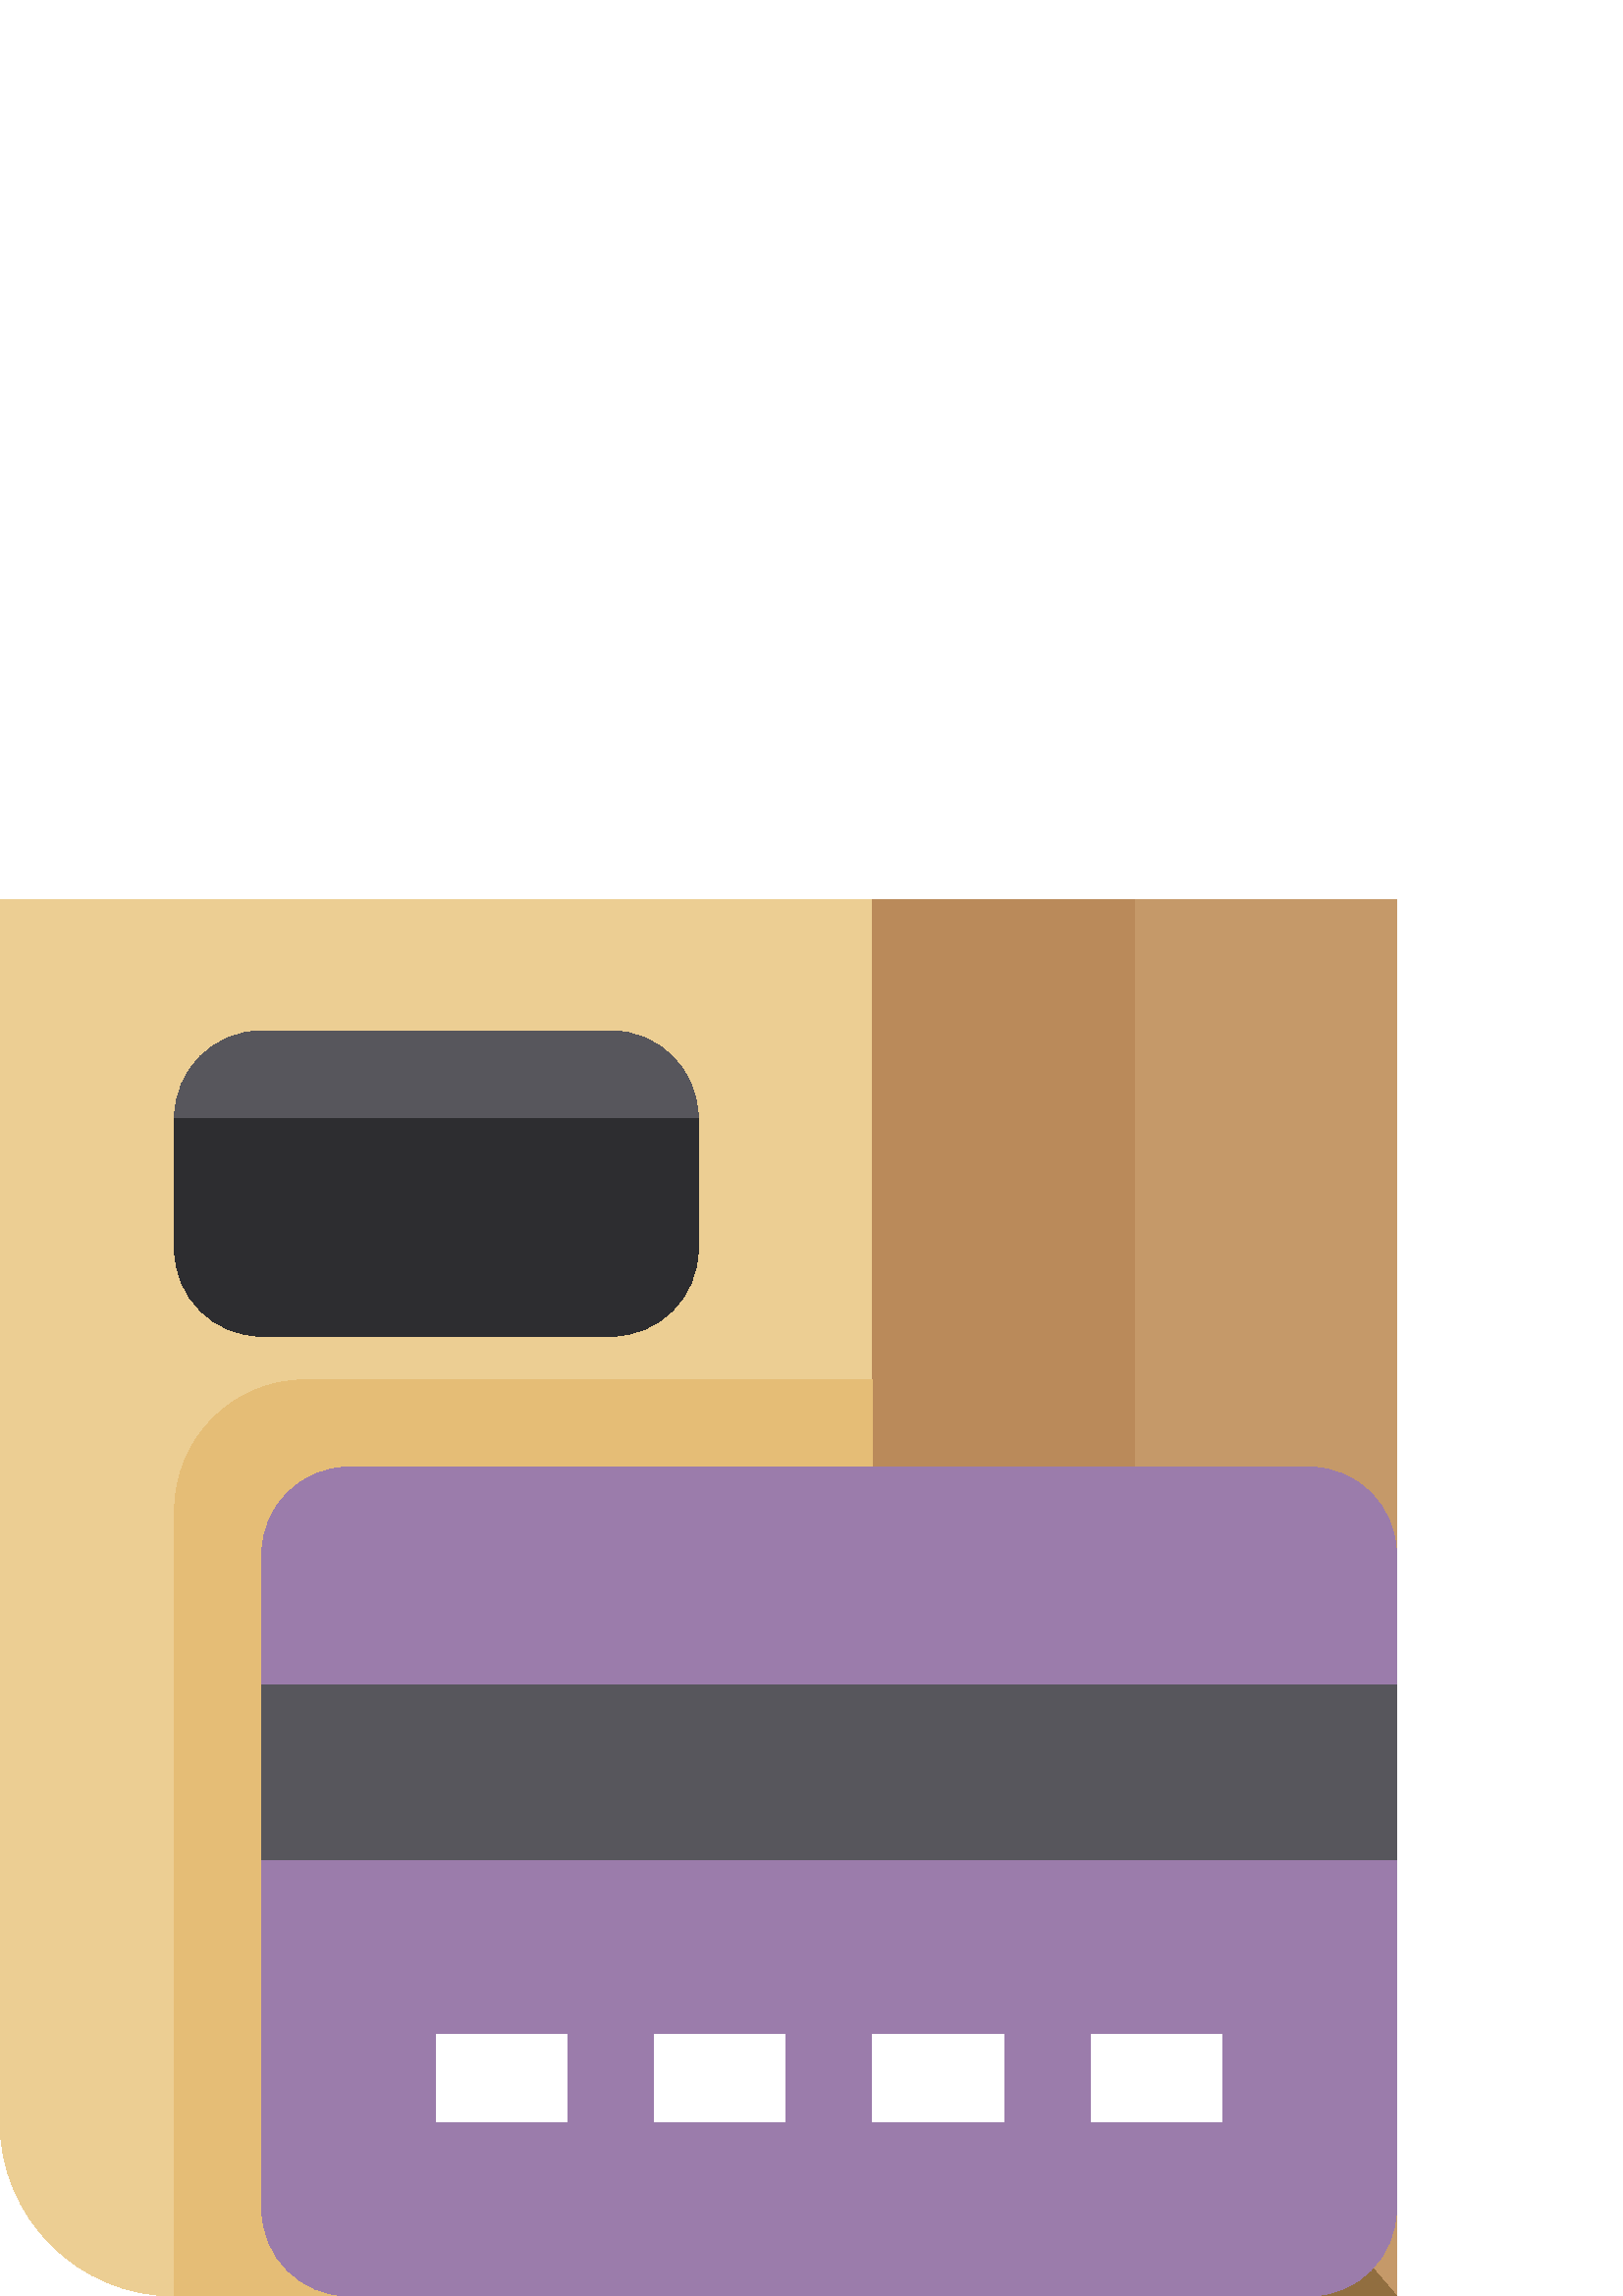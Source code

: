 %!PS-Adobe-3.0 EPSF-3.0
%%Pages: 1
%%DocumentData: Clean7Bit
%%LanguageLevel: 2
%%BoundingBox: 0 0 512 512
%%EndComments
%%BeginProlog
save
50 dict begin
/q { gsave } bind def
/Q { grestore } bind def
/cm { 6 array astore concat } bind def
/w { setlinewidth } bind def
/J { setlinecap } bind def
/j { setlinejoin } bind def
/M { setmiterlimit } bind def
/d { setdash } bind def
/m { moveto } bind def
/l { lineto } bind def
/c { curveto } bind def
/h { closepath } bind def
/re { exch dup neg 3 1 roll 5 3 roll moveto 0 rlineto
      0 exch rlineto 0 rlineto closepath } bind def
/S { stroke } bind def
/f { fill } bind def
/f* { eofill } bind def
/n { newpath } bind def
/W { clip } bind def
/W* { eoclip } bind def
/BT { } bind def
/ET { } bind def
/pdfmark where { pop globaldict /?pdfmark /exec load put }
    { globaldict begin /?pdfmark /pop load def /pdfmark
    /cleartomark load def end } ifelse
/BDC { mark 3 1 roll /BDC pdfmark } bind def
/EMC { mark /EMC pdfmark } bind def
/cairo_store_point { /cairo_point_y exch def /cairo_point_x exch def } def
/Tj { show currentpoint cairo_store_point } bind def
/TJ {
  {
    dup
    type /stringtype eq
    { show } { -0.001 mul 0 cairo_font_matrix dtransform rmoveto } ifelse
  } forall
  currentpoint cairo_store_point
} bind def
/cairo_selectfont { cairo_font_matrix aload pop pop pop 0 0 6 array astore
    cairo_font exch selectfont cairo_point_x cairo_point_y moveto } bind def
/Tf { pop /cairo_font exch def /cairo_font_matrix where
      { pop cairo_selectfont } if } bind def
/Td { matrix translate cairo_font_matrix matrix concatmatrix dup
      /cairo_font_matrix exch def dup 4 get exch 5 get cairo_store_point
      /cairo_font where { pop cairo_selectfont } if } bind def
/Tm { 2 copy 8 2 roll 6 array astore /cairo_font_matrix exch def
      cairo_store_point /cairo_font where { pop cairo_selectfont } if } bind def
/g { setgray } bind def
/rg { setrgbcolor } bind def
/d1 { setcachedevice } bind def
%%EndProlog
%%BeginSetup
%%EndSetup
%%Page: 1 1
%%BeginPageSetup
%%PageBoundingBox: 0 0 512 512
%%EndPageSetup
q 0 0 512 512 rectclip q
0.925 0.808 0.576 rg
512 0 m 64 0 l 28.656 0 0 28.656 0 64 c 0 512 l 512 512 l h
512 0 m f
0.773 0.6 0.412 rg
320 512 192 -512 re f
0.729 0.541 0.353 rg
320 512 96 -512 re f
0.569 0.431 0.251 rg
416 112 m 320.801 0 l 512 0 l 512 0.098 l h
416 112 m f
0.898 0.741 0.463 rg
320 336 m 320 0 l 64 0 l 64 288 l 64 314.512 85.488 336 112 336 c h
320 336 m f
0.608 0.486 0.671 rg
480 0 m 128 0 l 110.32 0 96 14.32 96 32 c 96 272 l 96 289.68 110.32 304
 128 304 c 480 304 l 497.68 304 512 289.68 512 272 c 512 32 l 512 14.32 
497.68 0 480 0 c h
480 0 m f
0.341 0.337 0.361 rg
96 224 416 -64 re f
1 g
160 96 48 -32 re f
240 96 48 -32 re f
320 96 48 -32 re f
400 96 48 -32 re f
0.176 0.176 0.188 rg
224 352 m 96 352 l 78.32 352 64 366.32 64 384 c 64 432 l 64 449.68 78.32
 464 96 464 c 224 464 l 241.68 464 256 449.68 256 432 c 256 384 l 256 366.32
 241.68 352 224 352 c h
224 352 m f
0.341 0.337 0.361 rg
256 432 m 64 432 l 64 449.68 78.32 464 96 464 c 224 464 l 241.68 464 256
 449.68 256 432 c h
256 432 m f
Q Q
showpage
%%Trailer
end restore
%%EOF
